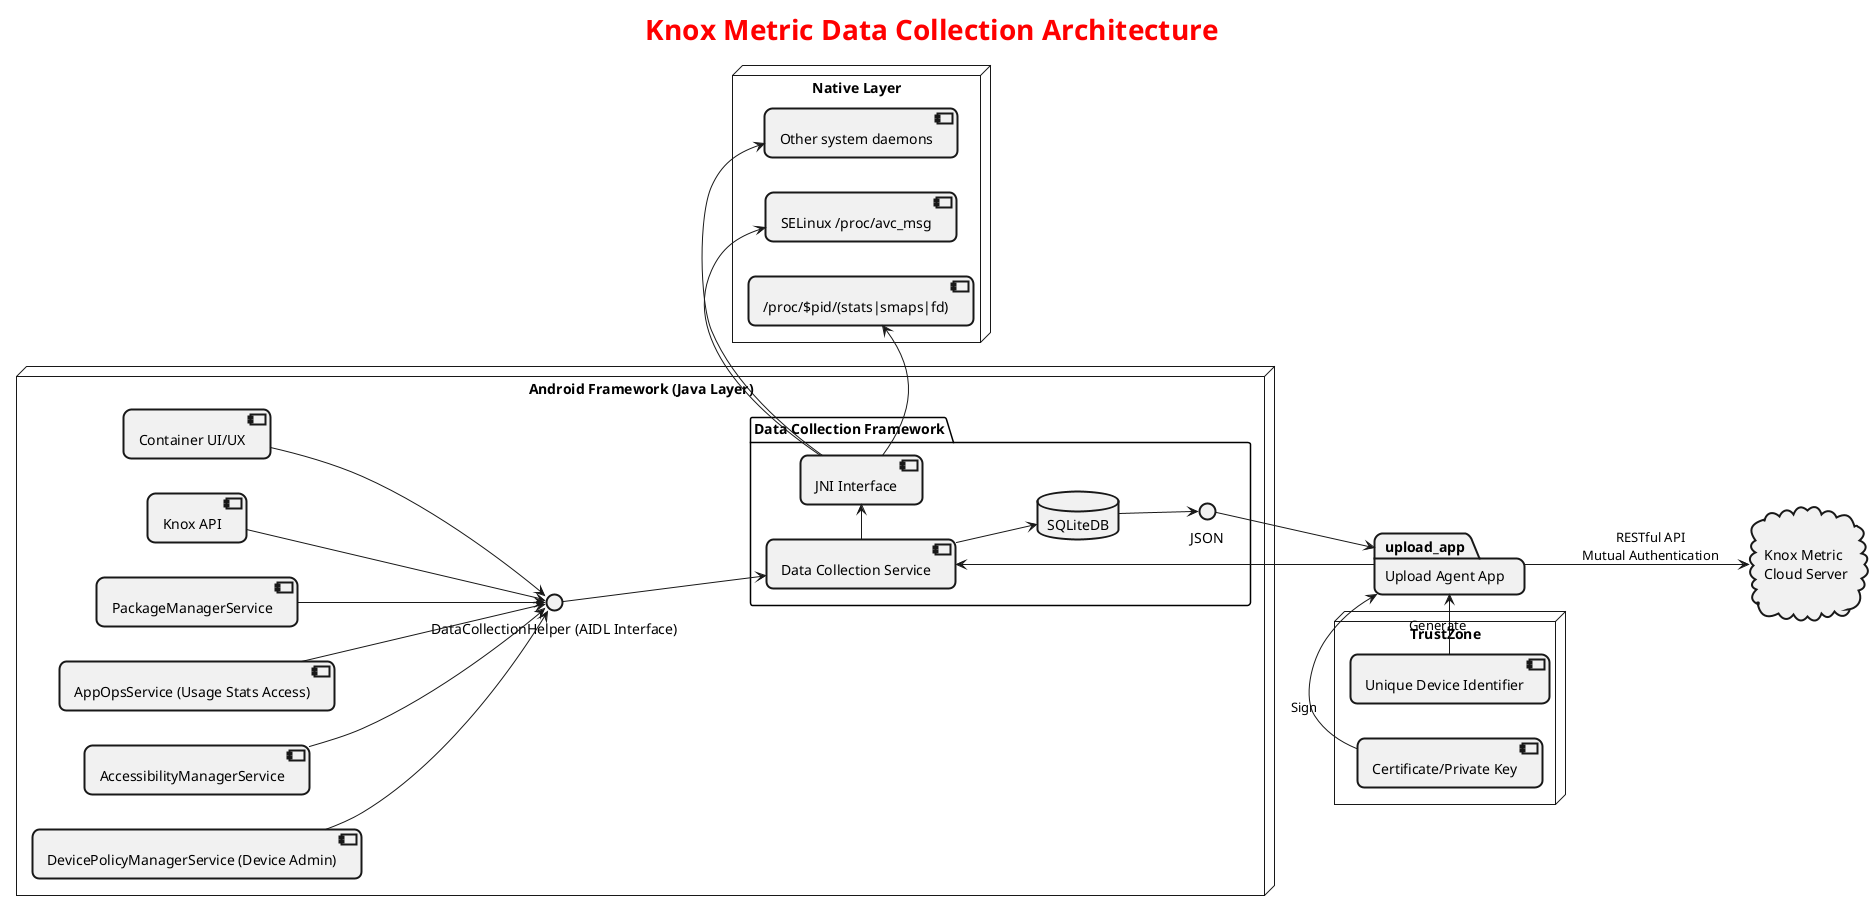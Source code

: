 @startuml

skinparam titleBorderRoundCorner 15
skinparam titleBorderThickness 2
skinparam titleFontSize 28
skinparam titleFontColor red

title
Knox Metric Data Collection Architecture
end title

left to right direction
cloud "\nKnox Metric\nCloud Server\n" as knox_server {
}

package "Upload Agent App" as upload_app

upload_app -d-> knox_server : RESTful API\nMutual Authentication

node TrustZone {
    [Unique Device Identifier]
    [Certificate/Private Key]
    [Unique Device Identifier] -> upload_app : Generate
    [Certificate/Private Key] -> upload_app : Sign
}

node "Android Framework (Java Layer)" as android_framework {
    interface "DataCollectionHelper (AIDL Interface)" as dch_interface
    package "Data Collection Framework" {
        database SQLiteDB
        component "Data Collection Service" as datacollectionservice
        datacollectionservice --> SQLiteDB
        datacollectionservice -> [JNI Interface]
        upload_app -d-> datacollectionservice
        SQLiteDB -d-> JSON
        JSON --> upload_app
    }

    [Container UI/UX] -d-> dch_interface
    [Knox API] -d-> dch_interface
    [PackageManagerService] -d-> dch_interface
    [AppOpsService (Usage Stats Access)] -d-> dch_interface
    [AccessibilityManagerService] -d-> dch_interface
    [DevicePolicyManagerService (Device Admin)] -d-> dch_interface

    dch_interface -d-> datacollectionservice

    together {
        [Container UI/UX]
        [Knox API]
        [AppOpsService (Usage Stats Access)]
        [AccessibilityManagerService]
        [DevicePolicyManagerService (Device Admin)]
    }
}

node "Native Layer" as native_layer {
    [Other system daemons]
    [SELinux /proc/avc_msg]
    [/proc/$pid/(stats|smaps|fd)]
}

[JNI Interface] -> [Other system daemons]
[JNI Interface] -> [SELinux /proc/avc_msg]
[JNI Interface] -> [/proc/$pid/(stats|smaps|fd)]

@enduml
